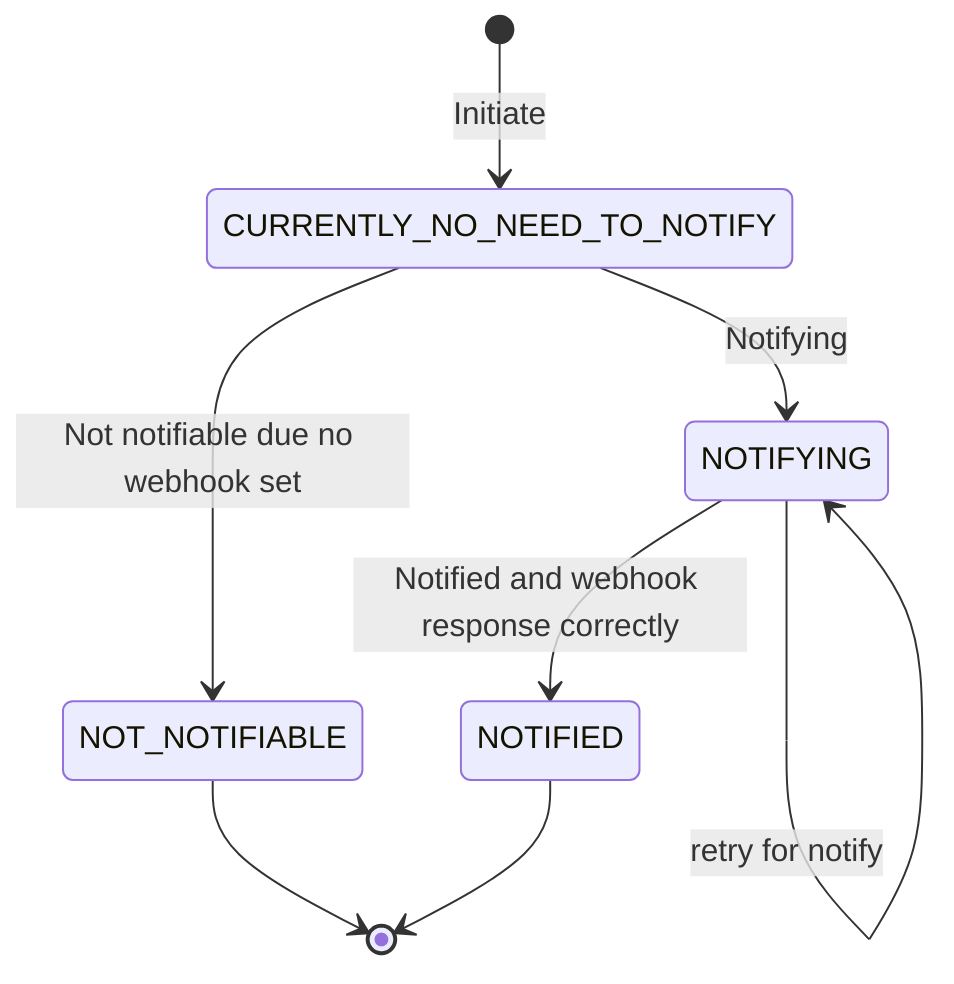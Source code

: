 stateDiagram
    [*] --> CURRENTLY_NO_NEED_TO_NOTIFY: Initiate
    CURRENTLY_NO_NEED_TO_NOTIFY --> NOT_NOTIFIABLE : Not notifiable due no webhook set
    CURRENTLY_NO_NEED_TO_NOTIFY --> NOTIFYING : Notifying
    NOTIFYING --> NOTIFIED : Notified and webhook response correctly
    NOTIFYING --> NOTIFYING : retry for notify
    NOT_NOTIFIABLE --> [*]
    NOTIFIED --> [*]